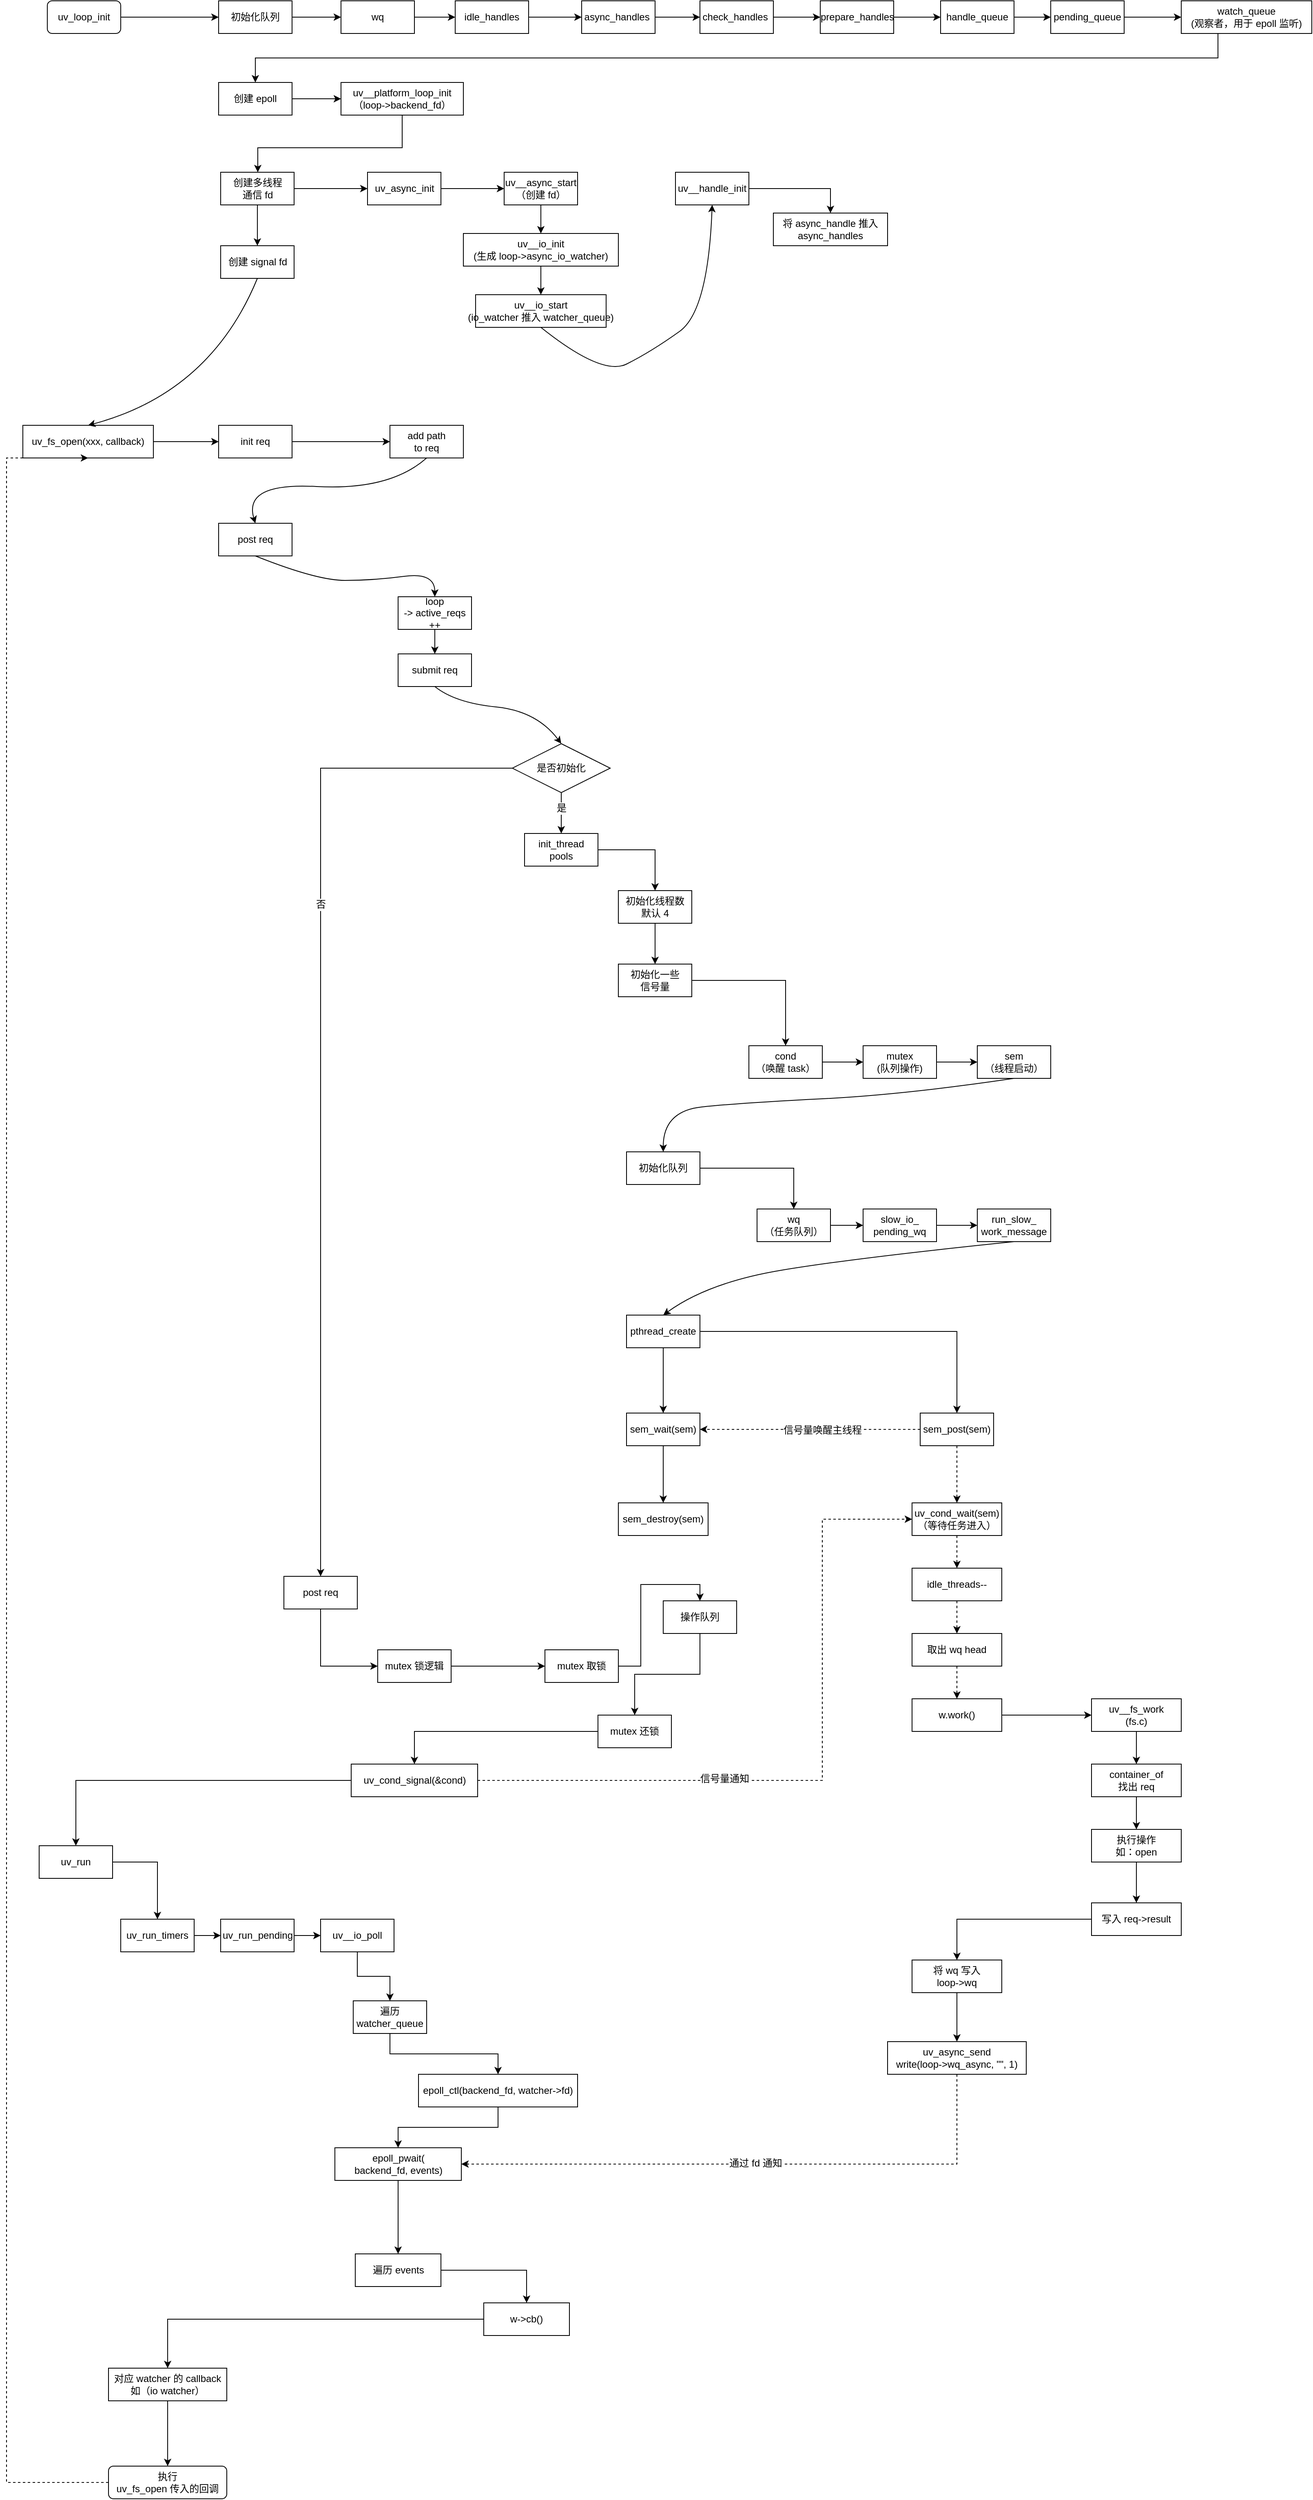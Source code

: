 <mxfile version="10.9.6" type="github"><diagram name="Page-1" id="74e2e168-ea6b-b213-b513-2b3c1d86103e"><mxGraphModel dx="1420" dy="1646" grid="1" gridSize="10" guides="1" tooltips="1" connect="1" arrows="1" fold="1" page="1" pageScale="1" pageWidth="1100" pageHeight="850" background="#ffffff" math="0" shadow="0"><root><mxCell id="0"/><mxCell id="1" parent="0"/><mxCell id="AcHbBhX_WUwqwx5VJuM_-42" style="edgeStyle=orthogonalEdgeStyle;rounded=0;orthogonalLoop=1;jettySize=auto;html=1;" edge="1" parent="1" source="AcHbBhX_WUwqwx5VJuM_-39" target="AcHbBhX_WUwqwx5VJuM_-41"><mxGeometry relative="1" as="geometry"/></mxCell><mxCell id="AcHbBhX_WUwqwx5VJuM_-39" value="uv_loop_init" style="rounded=1;whiteSpace=wrap;html=1;" vertex="1" parent="1"><mxGeometry x="150" y="-330" width="90" height="40" as="geometry"/></mxCell><mxCell id="AcHbBhX_WUwqwx5VJuM_-147" style="edgeStyle=orthogonalEdgeStyle;rounded=0;orthogonalLoop=1;jettySize=auto;html=1;" edge="1" parent="1" source="AcHbBhX_WUwqwx5VJuM_-41" target="AcHbBhX_WUwqwx5VJuM_-141"><mxGeometry relative="1" as="geometry"/></mxCell><mxCell id="AcHbBhX_WUwqwx5VJuM_-41" value="初始化队列" style="rounded=0;whiteSpace=wrap;html=1;" vertex="1" parent="1"><mxGeometry x="360" y="-330" width="90" height="40" as="geometry"/></mxCell><mxCell id="AcHbBhX_WUwqwx5VJuM_-179" style="edgeStyle=orthogonalEdgeStyle;rounded=0;orthogonalLoop=1;jettySize=auto;html=1;" edge="1" parent="1" source="AcHbBhX_WUwqwx5VJuM_-43" target="AcHbBhX_WUwqwx5VJuM_-178"><mxGeometry relative="1" as="geometry"/></mxCell><mxCell id="AcHbBhX_WUwqwx5VJuM_-43" value="创建 epoll" style="rounded=0;whiteSpace=wrap;html=1;" vertex="1" parent="1"><mxGeometry x="360" y="-230" width="90" height="40" as="geometry"/></mxCell><mxCell id="AcHbBhX_WUwqwx5VJuM_-49" style="edgeStyle=orthogonalEdgeStyle;rounded=0;orthogonalLoop=1;jettySize=auto;html=1;entryX=0;entryY=0.5;entryDx=0;entryDy=0;" edge="1" parent="1" source="AcHbBhX_WUwqwx5VJuM_-45" target="AcHbBhX_WUwqwx5VJuM_-48"><mxGeometry relative="1" as="geometry"/></mxCell><mxCell id="AcHbBhX_WUwqwx5VJuM_-45" value="uv_fs_open(xxx, callback)" style="rounded=0;whiteSpace=wrap;html=1;" vertex="1" parent="1"><mxGeometry x="120" y="190" width="160" height="40" as="geometry"/></mxCell><mxCell id="AcHbBhX_WUwqwx5VJuM_-51" style="edgeStyle=orthogonalEdgeStyle;rounded=0;orthogonalLoop=1;jettySize=auto;html=1;" edge="1" parent="1" source="AcHbBhX_WUwqwx5VJuM_-48" target="AcHbBhX_WUwqwx5VJuM_-50"><mxGeometry relative="1" as="geometry"/></mxCell><mxCell id="AcHbBhX_WUwqwx5VJuM_-48" value="init req" style="rounded=0;whiteSpace=wrap;html=1;" vertex="1" parent="1"><mxGeometry x="360" y="190" width="90" height="40" as="geometry"/></mxCell><mxCell id="AcHbBhX_WUwqwx5VJuM_-50" value="add path&lt;br&gt;to req" style="rounded=0;whiteSpace=wrap;html=1;" vertex="1" parent="1"><mxGeometry x="570" y="190" width="90" height="40" as="geometry"/></mxCell><mxCell id="AcHbBhX_WUwqwx5VJuM_-52" value="post req" style="rounded=0;whiteSpace=wrap;html=1;" vertex="1" parent="1"><mxGeometry x="360" y="310" width="90" height="40" as="geometry"/></mxCell><mxCell id="AcHbBhX_WUwqwx5VJuM_-54" value="" style="curved=1;endArrow=classic;html=1;exitX=0.5;exitY=1;exitDx=0;exitDy=0;entryX=0.5;entryY=0;entryDx=0;entryDy=0;" edge="1" parent="1" source="AcHbBhX_WUwqwx5VJuM_-50" target="AcHbBhX_WUwqwx5VJuM_-52"><mxGeometry width="50" height="50" relative="1" as="geometry"><mxPoint x="150" y="420" as="sourcePoint"/><mxPoint x="200" y="370" as="targetPoint"/><Array as="points"><mxPoint x="570" y="270"/><mxPoint x="390" y="260"/></Array></mxGeometry></mxCell><mxCell id="AcHbBhX_WUwqwx5VJuM_-59" style="edgeStyle=orthogonalEdgeStyle;rounded=0;orthogonalLoop=1;jettySize=auto;html=1;" edge="1" parent="1" source="AcHbBhX_WUwqwx5VJuM_-55" target="AcHbBhX_WUwqwx5VJuM_-58"><mxGeometry relative="1" as="geometry"/></mxCell><mxCell id="AcHbBhX_WUwqwx5VJuM_-55" value="loop&lt;br&gt;-&amp;gt; active_reqs ++" style="rounded=0;whiteSpace=wrap;html=1;" vertex="1" parent="1"><mxGeometry x="580" y="400" width="90" height="40" as="geometry"/></mxCell><mxCell id="AcHbBhX_WUwqwx5VJuM_-57" value="" style="curved=1;endArrow=classic;html=1;exitX=0.5;exitY=1;exitDx=0;exitDy=0;entryX=0.5;entryY=0;entryDx=0;entryDy=0;" edge="1" parent="1" source="AcHbBhX_WUwqwx5VJuM_-52" target="AcHbBhX_WUwqwx5VJuM_-55"><mxGeometry width="50" height="50" relative="1" as="geometry"><mxPoint x="550" y="410" as="sourcePoint"/><mxPoint x="600" y="360" as="targetPoint"/><Array as="points"><mxPoint x="480" y="380"/><mxPoint x="550" y="380"/><mxPoint x="625" y="370"/></Array></mxGeometry></mxCell><mxCell id="AcHbBhX_WUwqwx5VJuM_-58" value="submit req" style="rounded=0;whiteSpace=wrap;html=1;" vertex="1" parent="1"><mxGeometry x="580" y="470" width="90" height="40" as="geometry"/></mxCell><mxCell id="AcHbBhX_WUwqwx5VJuM_-61" value="" style="curved=1;endArrow=classic;html=1;exitX=0.5;exitY=1;exitDx=0;exitDy=0;entryX=0.5;entryY=0;entryDx=0;entryDy=0;" edge="1" parent="1" source="AcHbBhX_WUwqwx5VJuM_-58" target="AcHbBhX_WUwqwx5VJuM_-62"><mxGeometry width="50" height="50" relative="1" as="geometry"><mxPoint x="630" y="610" as="sourcePoint"/><mxPoint x="775" y="570" as="targetPoint"/><Array as="points"><mxPoint x="650" y="530"/><mxPoint x="750" y="540"/></Array></mxGeometry></mxCell><mxCell id="AcHbBhX_WUwqwx5VJuM_-64" style="edgeStyle=orthogonalEdgeStyle;rounded=0;orthogonalLoop=1;jettySize=auto;html=1;" edge="1" parent="1" source="AcHbBhX_WUwqwx5VJuM_-62" target="AcHbBhX_WUwqwx5VJuM_-63"><mxGeometry relative="1" as="geometry"/></mxCell><mxCell id="AcHbBhX_WUwqwx5VJuM_-99" value="是" style="text;html=1;resizable=0;points=[];align=center;verticalAlign=middle;labelBackgroundColor=#ffffff;" vertex="1" connectable="0" parent="AcHbBhX_WUwqwx5VJuM_-64"><mxGeometry x="-0.24" relative="1" as="geometry"><mxPoint as="offset"/></mxGeometry></mxCell><mxCell id="AcHbBhX_WUwqwx5VJuM_-101" style="edgeStyle=orthogonalEdgeStyle;rounded=0;orthogonalLoop=1;jettySize=auto;html=1;entryX=0.5;entryY=0;entryDx=0;entryDy=0;" edge="1" parent="1" source="AcHbBhX_WUwqwx5VJuM_-62" target="AcHbBhX_WUwqwx5VJuM_-100"><mxGeometry relative="1" as="geometry"/></mxCell><mxCell id="AcHbBhX_WUwqwx5VJuM_-103" value="否" style="text;html=1;resizable=0;points=[];align=center;verticalAlign=middle;labelBackgroundColor=#ffffff;" vertex="1" connectable="0" parent="AcHbBhX_WUwqwx5VJuM_-101"><mxGeometry x="-0.616" y="167" relative="1" as="geometry"><mxPoint x="-167" y="167" as="offset"/></mxGeometry></mxCell><mxCell id="AcHbBhX_WUwqwx5VJuM_-62" value="是否初始化" style="rhombus;whiteSpace=wrap;html=1;rounded=0;" vertex="1" parent="1"><mxGeometry x="720" y="580" width="120" height="60" as="geometry"/></mxCell><mxCell id="AcHbBhX_WUwqwx5VJuM_-66" style="edgeStyle=orthogonalEdgeStyle;rounded=0;orthogonalLoop=1;jettySize=auto;html=1;" edge="1" parent="1" source="AcHbBhX_WUwqwx5VJuM_-63" target="AcHbBhX_WUwqwx5VJuM_-65"><mxGeometry relative="1" as="geometry"/></mxCell><mxCell id="AcHbBhX_WUwqwx5VJuM_-63" value="init_thread pools" style="rounded=0;whiteSpace=wrap;html=1;" vertex="1" parent="1"><mxGeometry x="735" y="690" width="90" height="40" as="geometry"/></mxCell><mxCell id="AcHbBhX_WUwqwx5VJuM_-68" style="edgeStyle=orthogonalEdgeStyle;rounded=0;orthogonalLoop=1;jettySize=auto;html=1;" edge="1" parent="1" source="AcHbBhX_WUwqwx5VJuM_-65" target="AcHbBhX_WUwqwx5VJuM_-67"><mxGeometry relative="1" as="geometry"/></mxCell><mxCell id="AcHbBhX_WUwqwx5VJuM_-65" value="初始化线程数&lt;br&gt;默认 4" style="rounded=0;whiteSpace=wrap;html=1;" vertex="1" parent="1"><mxGeometry x="850" y="760" width="90" height="40" as="geometry"/></mxCell><mxCell id="AcHbBhX_WUwqwx5VJuM_-72" style="edgeStyle=orthogonalEdgeStyle;rounded=0;orthogonalLoop=1;jettySize=auto;html=1;entryX=0.5;entryY=0;entryDx=0;entryDy=0;" edge="1" parent="1" source="AcHbBhX_WUwqwx5VJuM_-67" target="AcHbBhX_WUwqwx5VJuM_-69"><mxGeometry relative="1" as="geometry"/></mxCell><mxCell id="AcHbBhX_WUwqwx5VJuM_-67" value="初始化一些&lt;br&gt;信号量" style="rounded=0;whiteSpace=wrap;html=1;" vertex="1" parent="1"><mxGeometry x="850" y="850" width="90" height="40" as="geometry"/></mxCell><mxCell id="AcHbBhX_WUwqwx5VJuM_-73" style="edgeStyle=orthogonalEdgeStyle;rounded=0;orthogonalLoop=1;jettySize=auto;html=1;" edge="1" parent="1" source="AcHbBhX_WUwqwx5VJuM_-69" target="AcHbBhX_WUwqwx5VJuM_-71"><mxGeometry relative="1" as="geometry"/></mxCell><mxCell id="AcHbBhX_WUwqwx5VJuM_-69" value="cond&lt;br&gt;（唤醒 task）" style="rounded=0;whiteSpace=wrap;html=1;" vertex="1" parent="1"><mxGeometry x="1010" y="950" width="90" height="40" as="geometry"/></mxCell><mxCell id="AcHbBhX_WUwqwx5VJuM_-75" style="edgeStyle=orthogonalEdgeStyle;rounded=0;orthogonalLoop=1;jettySize=auto;html=1;" edge="1" parent="1" source="AcHbBhX_WUwqwx5VJuM_-71" target="AcHbBhX_WUwqwx5VJuM_-74"><mxGeometry relative="1" as="geometry"/></mxCell><mxCell id="AcHbBhX_WUwqwx5VJuM_-71" value="mutex&lt;br&gt;(队列操作)" style="rounded=0;whiteSpace=wrap;html=1;" vertex="1" parent="1"><mxGeometry x="1150" y="950" width="90" height="40" as="geometry"/></mxCell><mxCell id="AcHbBhX_WUwqwx5VJuM_-74" value="sem&lt;br&gt;（线程启动）" style="rounded=0;whiteSpace=wrap;html=1;" vertex="1" parent="1"><mxGeometry x="1290" y="950" width="90" height="40" as="geometry"/></mxCell><mxCell id="AcHbBhX_WUwqwx5VJuM_-79" style="edgeStyle=orthogonalEdgeStyle;rounded=0;orthogonalLoop=1;jettySize=auto;html=1;" edge="1" parent="1" source="AcHbBhX_WUwqwx5VJuM_-76" target="AcHbBhX_WUwqwx5VJuM_-78"><mxGeometry relative="1" as="geometry"/></mxCell><mxCell id="AcHbBhX_WUwqwx5VJuM_-76" value="初始化队列" style="rounded=0;whiteSpace=wrap;html=1;" vertex="1" parent="1"><mxGeometry x="860" y="1080" width="90" height="40" as="geometry"/></mxCell><mxCell id="AcHbBhX_WUwqwx5VJuM_-77" value="" style="curved=1;endArrow=classic;html=1;exitX=0.5;exitY=1;exitDx=0;exitDy=0;entryX=0.5;entryY=0;entryDx=0;entryDy=0;" edge="1" parent="1" source="AcHbBhX_WUwqwx5VJuM_-74" target="AcHbBhX_WUwqwx5VJuM_-76"><mxGeometry width="50" height="50" relative="1" as="geometry"><mxPoint x="1180" y="1120" as="sourcePoint"/><mxPoint x="1230" y="1070" as="targetPoint"/><Array as="points"><mxPoint x="1200" y="1010"/><mxPoint x="1000" y="1020"/><mxPoint x="905" y="1030"/></Array></mxGeometry></mxCell><mxCell id="AcHbBhX_WUwqwx5VJuM_-81" style="edgeStyle=orthogonalEdgeStyle;rounded=0;orthogonalLoop=1;jettySize=auto;html=1;" edge="1" parent="1" source="AcHbBhX_WUwqwx5VJuM_-78" target="AcHbBhX_WUwqwx5VJuM_-80"><mxGeometry relative="1" as="geometry"/></mxCell><mxCell id="AcHbBhX_WUwqwx5VJuM_-78" value="wq&lt;br&gt;（任务队列）" style="rounded=0;whiteSpace=wrap;html=1;" vertex="1" parent="1"><mxGeometry x="1020" y="1150" width="90" height="40" as="geometry"/></mxCell><mxCell id="AcHbBhX_WUwqwx5VJuM_-83" style="edgeStyle=orthogonalEdgeStyle;rounded=0;orthogonalLoop=1;jettySize=auto;html=1;" edge="1" parent="1" source="AcHbBhX_WUwqwx5VJuM_-80" target="AcHbBhX_WUwqwx5VJuM_-82"><mxGeometry relative="1" as="geometry"/></mxCell><mxCell id="AcHbBhX_WUwqwx5VJuM_-80" value="slow_io_&lt;br&gt;pending_wq" style="rounded=0;whiteSpace=wrap;html=1;" vertex="1" parent="1"><mxGeometry x="1150" y="1150" width="90" height="40" as="geometry"/></mxCell><mxCell id="AcHbBhX_WUwqwx5VJuM_-82" value="run_slow_&lt;br&gt;work_message" style="rounded=0;whiteSpace=wrap;html=1;" vertex="1" parent="1"><mxGeometry x="1290" y="1150" width="90" height="40" as="geometry"/></mxCell><mxCell id="AcHbBhX_WUwqwx5VJuM_-87" style="edgeStyle=orthogonalEdgeStyle;rounded=0;orthogonalLoop=1;jettySize=auto;html=1;" edge="1" parent="1" source="AcHbBhX_WUwqwx5VJuM_-84" target="AcHbBhX_WUwqwx5VJuM_-86"><mxGeometry relative="1" as="geometry"/></mxCell><mxCell id="AcHbBhX_WUwqwx5VJuM_-89" style="edgeStyle=orthogonalEdgeStyle;rounded=0;orthogonalLoop=1;jettySize=auto;html=1;" edge="1" parent="1" source="AcHbBhX_WUwqwx5VJuM_-84" target="AcHbBhX_WUwqwx5VJuM_-88"><mxGeometry relative="1" as="geometry"/></mxCell><mxCell id="AcHbBhX_WUwqwx5VJuM_-84" value="pthread_create" style="rounded=0;whiteSpace=wrap;html=1;" vertex="1" parent="1"><mxGeometry x="860" y="1280" width="90" height="40" as="geometry"/></mxCell><mxCell id="AcHbBhX_WUwqwx5VJuM_-85" value="" style="curved=1;endArrow=classic;html=1;exitX=0.5;exitY=1;exitDx=0;exitDy=0;entryX=0.5;entryY=0;entryDx=0;entryDy=0;" edge="1" parent="1" source="AcHbBhX_WUwqwx5VJuM_-82" target="AcHbBhX_WUwqwx5VJuM_-84"><mxGeometry width="50" height="50" relative="1" as="geometry"><mxPoint x="1340" y="1330" as="sourcePoint"/><mxPoint x="1390" y="1280" as="targetPoint"/><Array as="points"><mxPoint x="1140" y="1210"/><mxPoint x="960" y="1240"/></Array></mxGeometry></mxCell><mxCell id="AcHbBhX_WUwqwx5VJuM_-97" style="edgeStyle=orthogonalEdgeStyle;rounded=0;orthogonalLoop=1;jettySize=auto;html=1;entryX=0.5;entryY=0;entryDx=0;entryDy=0;dashed=1;" edge="1" parent="1" source="AcHbBhX_WUwqwx5VJuM_-86" target="AcHbBhX_WUwqwx5VJuM_-96"><mxGeometry relative="1" as="geometry"/></mxCell><mxCell id="AcHbBhX_WUwqwx5VJuM_-86" value="sem_post(sem)" style="rounded=0;whiteSpace=wrap;html=1;" vertex="1" parent="1"><mxGeometry x="1220" y="1400" width="90" height="40" as="geometry"/></mxCell><mxCell id="AcHbBhX_WUwqwx5VJuM_-92" style="edgeStyle=orthogonalEdgeStyle;rounded=0;orthogonalLoop=1;jettySize=auto;html=1;" edge="1" parent="1" source="AcHbBhX_WUwqwx5VJuM_-88" target="AcHbBhX_WUwqwx5VJuM_-90"><mxGeometry relative="1" as="geometry"/></mxCell><mxCell id="AcHbBhX_WUwqwx5VJuM_-88" value="sem_wait(sem)" style="rounded=0;whiteSpace=wrap;html=1;" vertex="1" parent="1"><mxGeometry x="860" y="1400" width="90" height="40" as="geometry"/></mxCell><mxCell id="AcHbBhX_WUwqwx5VJuM_-90" value="sem_destroy(sem)" style="rounded=0;whiteSpace=wrap;html=1;" vertex="1" parent="1"><mxGeometry x="850" y="1510" width="110" height="40" as="geometry"/></mxCell><mxCell id="AcHbBhX_WUwqwx5VJuM_-93" value="" style="endArrow=classic;html=1;exitX=0;exitY=0.5;exitDx=0;exitDy=0;entryX=1;entryY=0.5;entryDx=0;entryDy=0;dashed=1;" edge="1" parent="1" source="AcHbBhX_WUwqwx5VJuM_-86" target="AcHbBhX_WUwqwx5VJuM_-88"><mxGeometry width="50" height="50" relative="1" as="geometry"><mxPoint x="1170" y="1500" as="sourcePoint"/><mxPoint x="1220" y="1450" as="targetPoint"/></mxGeometry></mxCell><mxCell id="AcHbBhX_WUwqwx5VJuM_-95" value="信号量唤醒主线程" style="text;html=1;resizable=0;points=[];align=center;verticalAlign=middle;labelBackgroundColor=#ffffff;" vertex="1" connectable="0" parent="AcHbBhX_WUwqwx5VJuM_-93"><mxGeometry x="-0.111" y="1" relative="1" as="geometry"><mxPoint as="offset"/></mxGeometry></mxCell><mxCell id="AcHbBhX_WUwqwx5VJuM_-121" style="edgeStyle=orthogonalEdgeStyle;rounded=0;orthogonalLoop=1;jettySize=auto;html=1;entryX=0.5;entryY=0;entryDx=0;entryDy=0;dashed=1;" edge="1" parent="1" source="AcHbBhX_WUwqwx5VJuM_-96" target="AcHbBhX_WUwqwx5VJuM_-120"><mxGeometry relative="1" as="geometry"/></mxCell><mxCell id="AcHbBhX_WUwqwx5VJuM_-96" value="uv_cond_wait(sem)&lt;br&gt;（等待任务进入）" style="rounded=0;whiteSpace=wrap;html=1;" vertex="1" parent="1"><mxGeometry x="1210" y="1510" width="110" height="40" as="geometry"/></mxCell><mxCell id="AcHbBhX_WUwqwx5VJuM_-113" style="edgeStyle=orthogonalEdgeStyle;rounded=0;orthogonalLoop=1;jettySize=auto;html=1;entryX=0;entryY=0.5;entryDx=0;entryDy=0;" edge="1" parent="1" source="AcHbBhX_WUwqwx5VJuM_-100" target="AcHbBhX_WUwqwx5VJuM_-112"><mxGeometry relative="1" as="geometry"><Array as="points"><mxPoint x="485" y="1710"/></Array></mxGeometry></mxCell><mxCell id="AcHbBhX_WUwqwx5VJuM_-100" value="post req" style="rounded=0;whiteSpace=wrap;html=1;" vertex="1" parent="1"><mxGeometry x="440" y="1600" width="90" height="40" as="geometry"/></mxCell><mxCell id="AcHbBhX_WUwqwx5VJuM_-107" style="edgeStyle=orthogonalEdgeStyle;rounded=0;orthogonalLoop=1;jettySize=auto;html=1;entryX=0.5;entryY=0;entryDx=0;entryDy=0;" edge="1" parent="1" source="AcHbBhX_WUwqwx5VJuM_-104" target="AcHbBhX_WUwqwx5VJuM_-106"><mxGeometry relative="1" as="geometry"/></mxCell><mxCell id="AcHbBhX_WUwqwx5VJuM_-104" value="mutex 取锁" style="rounded=0;whiteSpace=wrap;html=1;" vertex="1" parent="1"><mxGeometry x="760" y="1690" width="90" height="40" as="geometry"/></mxCell><mxCell id="AcHbBhX_WUwqwx5VJuM_-109" style="edgeStyle=orthogonalEdgeStyle;rounded=0;orthogonalLoop=1;jettySize=auto;html=1;" edge="1" parent="1" source="AcHbBhX_WUwqwx5VJuM_-106" target="AcHbBhX_WUwqwx5VJuM_-108"><mxGeometry relative="1" as="geometry"/></mxCell><mxCell id="AcHbBhX_WUwqwx5VJuM_-106" value="操作队列" style="rounded=0;whiteSpace=wrap;html=1;" vertex="1" parent="1"><mxGeometry x="905" y="1630" width="90" height="40" as="geometry"/></mxCell><mxCell id="AcHbBhX_WUwqwx5VJuM_-117" style="edgeStyle=orthogonalEdgeStyle;rounded=0;orthogonalLoop=1;jettySize=auto;html=1;" edge="1" parent="1" source="AcHbBhX_WUwqwx5VJuM_-108" target="AcHbBhX_WUwqwx5VJuM_-115"><mxGeometry relative="1" as="geometry"/></mxCell><mxCell id="AcHbBhX_WUwqwx5VJuM_-108" value="mutex 还锁" style="rounded=0;whiteSpace=wrap;html=1;" vertex="1" parent="1"><mxGeometry x="825" y="1770" width="90" height="40" as="geometry"/></mxCell><mxCell id="AcHbBhX_WUwqwx5VJuM_-114" style="edgeStyle=orthogonalEdgeStyle;rounded=0;orthogonalLoop=1;jettySize=auto;html=1;" edge="1" parent="1" source="AcHbBhX_WUwqwx5VJuM_-112" target="AcHbBhX_WUwqwx5VJuM_-104"><mxGeometry relative="1" as="geometry"/></mxCell><mxCell id="AcHbBhX_WUwqwx5VJuM_-112" value="mutex 锁逻辑" style="rounded=0;whiteSpace=wrap;html=1;" vertex="1" parent="1"><mxGeometry x="555" y="1690" width="90" height="40" as="geometry"/></mxCell><mxCell id="AcHbBhX_WUwqwx5VJuM_-118" style="edgeStyle=orthogonalEdgeStyle;rounded=0;orthogonalLoop=1;jettySize=auto;html=1;entryX=0;entryY=0.5;entryDx=0;entryDy=0;dashed=1;" edge="1" parent="1" source="AcHbBhX_WUwqwx5VJuM_-115" target="AcHbBhX_WUwqwx5VJuM_-96"><mxGeometry relative="1" as="geometry"><Array as="points"><mxPoint x="1100" y="1850"/><mxPoint x="1100" y="1530"/></Array></mxGeometry></mxCell><mxCell id="AcHbBhX_WUwqwx5VJuM_-119" value="信号量通知" style="text;html=1;resizable=0;points=[];align=center;verticalAlign=middle;labelBackgroundColor=#ffffff;" vertex="1" connectable="0" parent="AcHbBhX_WUwqwx5VJuM_-118"><mxGeometry x="-0.293" y="2" relative="1" as="geometry"><mxPoint x="1" as="offset"/></mxGeometry></mxCell><mxCell id="AcHbBhX_WUwqwx5VJuM_-194" style="edgeStyle=orthogonalEdgeStyle;rounded=0;orthogonalLoop=1;jettySize=auto;html=1;" edge="1" parent="1" source="AcHbBhX_WUwqwx5VJuM_-115" target="AcHbBhX_WUwqwx5VJuM_-193"><mxGeometry relative="1" as="geometry"/></mxCell><mxCell id="AcHbBhX_WUwqwx5VJuM_-115" value="uv_cond_signal(&amp;amp;cond)" style="rounded=0;whiteSpace=wrap;html=1;" vertex="1" parent="1"><mxGeometry x="522.5" y="1830" width="155" height="40" as="geometry"/></mxCell><mxCell id="AcHbBhX_WUwqwx5VJuM_-123" style="edgeStyle=orthogonalEdgeStyle;rounded=0;orthogonalLoop=1;jettySize=auto;html=1;dashed=1;" edge="1" parent="1" source="AcHbBhX_WUwqwx5VJuM_-120" target="AcHbBhX_WUwqwx5VJuM_-122"><mxGeometry relative="1" as="geometry"/></mxCell><mxCell id="AcHbBhX_WUwqwx5VJuM_-120" value="idle_threads--" style="rounded=0;whiteSpace=wrap;html=1;" vertex="1" parent="1"><mxGeometry x="1210" y="1590" width="110" height="40" as="geometry"/></mxCell><mxCell id="AcHbBhX_WUwqwx5VJuM_-125" style="edgeStyle=orthogonalEdgeStyle;rounded=0;orthogonalLoop=1;jettySize=auto;html=1;dashed=1;" edge="1" parent="1" source="AcHbBhX_WUwqwx5VJuM_-122" target="AcHbBhX_WUwqwx5VJuM_-124"><mxGeometry relative="1" as="geometry"/></mxCell><mxCell id="AcHbBhX_WUwqwx5VJuM_-122" value="取出 wq head" style="rounded=0;whiteSpace=wrap;html=1;" vertex="1" parent="1"><mxGeometry x="1210" y="1670" width="110" height="40" as="geometry"/></mxCell><mxCell id="AcHbBhX_WUwqwx5VJuM_-129" style="edgeStyle=orthogonalEdgeStyle;rounded=0;orthogonalLoop=1;jettySize=auto;html=1;" edge="1" parent="1" source="AcHbBhX_WUwqwx5VJuM_-124" target="AcHbBhX_WUwqwx5VJuM_-128"><mxGeometry relative="1" as="geometry"/></mxCell><mxCell id="AcHbBhX_WUwqwx5VJuM_-124" value="w.work()" style="rounded=0;whiteSpace=wrap;html=1;" vertex="1" parent="1"><mxGeometry x="1210" y="1750" width="110" height="40" as="geometry"/></mxCell><mxCell id="AcHbBhX_WUwqwx5VJuM_-131" style="edgeStyle=orthogonalEdgeStyle;rounded=0;orthogonalLoop=1;jettySize=auto;html=1;" edge="1" parent="1" source="AcHbBhX_WUwqwx5VJuM_-128" target="AcHbBhX_WUwqwx5VJuM_-130"><mxGeometry relative="1" as="geometry"/></mxCell><mxCell id="AcHbBhX_WUwqwx5VJuM_-128" value="uv__fs_work&lt;br&gt;(fs.c)" style="rounded=0;whiteSpace=wrap;html=1;" vertex="1" parent="1"><mxGeometry x="1430" y="1750" width="110" height="40" as="geometry"/></mxCell><mxCell id="AcHbBhX_WUwqwx5VJuM_-133" style="edgeStyle=orthogonalEdgeStyle;rounded=0;orthogonalLoop=1;jettySize=auto;html=1;entryX=0.5;entryY=0;entryDx=0;entryDy=0;" edge="1" parent="1" source="AcHbBhX_WUwqwx5VJuM_-130" target="AcHbBhX_WUwqwx5VJuM_-132"><mxGeometry relative="1" as="geometry"/></mxCell><mxCell id="AcHbBhX_WUwqwx5VJuM_-130" value="container_of&lt;br&gt;找出 req" style="rounded=0;whiteSpace=wrap;html=1;" vertex="1" parent="1"><mxGeometry x="1430" y="1830" width="110" height="40" as="geometry"/></mxCell><mxCell id="AcHbBhX_WUwqwx5VJuM_-135" style="edgeStyle=orthogonalEdgeStyle;rounded=0;orthogonalLoop=1;jettySize=auto;html=1;" edge="1" parent="1" source="AcHbBhX_WUwqwx5VJuM_-132" target="AcHbBhX_WUwqwx5VJuM_-134"><mxGeometry relative="1" as="geometry"/></mxCell><mxCell id="AcHbBhX_WUwqwx5VJuM_-132" value="执行操作&lt;br&gt;如：open" style="rounded=0;whiteSpace=wrap;html=1;" vertex="1" parent="1"><mxGeometry x="1430" y="1910" width="110" height="40" as="geometry"/></mxCell><mxCell id="AcHbBhX_WUwqwx5VJuM_-137" style="edgeStyle=orthogonalEdgeStyle;rounded=0;orthogonalLoop=1;jettySize=auto;html=1;" edge="1" parent="1" source="AcHbBhX_WUwqwx5VJuM_-134" target="AcHbBhX_WUwqwx5VJuM_-136"><mxGeometry relative="1" as="geometry"/></mxCell><mxCell id="AcHbBhX_WUwqwx5VJuM_-134" value="写入 req-&amp;gt;result" style="rounded=0;whiteSpace=wrap;html=1;" vertex="1" parent="1"><mxGeometry x="1430" y="2000" width="110" height="40" as="geometry"/></mxCell><mxCell id="AcHbBhX_WUwqwx5VJuM_-139" style="edgeStyle=orthogonalEdgeStyle;rounded=0;orthogonalLoop=1;jettySize=auto;html=1;" edge="1" parent="1" source="AcHbBhX_WUwqwx5VJuM_-136" target="AcHbBhX_WUwqwx5VJuM_-138"><mxGeometry relative="1" as="geometry"/></mxCell><mxCell id="AcHbBhX_WUwqwx5VJuM_-136" value="将 wq 写入&lt;br&gt;loop-&amp;gt;wq" style="rounded=0;whiteSpace=wrap;html=1;" vertex="1" parent="1"><mxGeometry x="1210" y="2070" width="110" height="40" as="geometry"/></mxCell><mxCell id="AcHbBhX_WUwqwx5VJuM_-237" style="edgeStyle=orthogonalEdgeStyle;rounded=0;orthogonalLoop=1;jettySize=auto;html=1;entryX=1;entryY=0.5;entryDx=0;entryDy=0;dashed=1;" edge="1" parent="1" source="AcHbBhX_WUwqwx5VJuM_-138" target="AcHbBhX_WUwqwx5VJuM_-225"><mxGeometry relative="1" as="geometry"><Array as="points"><mxPoint x="1265" y="2320"/></Array></mxGeometry></mxCell><mxCell id="AcHbBhX_WUwqwx5VJuM_-238" value="通过 fd 通知" style="text;html=1;resizable=0;points=[];align=center;verticalAlign=middle;labelBackgroundColor=#ffffff;" vertex="1" connectable="0" parent="AcHbBhX_WUwqwx5VJuM_-237"><mxGeometry x="-0.004" y="-1" relative="1" as="geometry"><mxPoint as="offset"/></mxGeometry></mxCell><mxCell id="AcHbBhX_WUwqwx5VJuM_-138" value="uv_async_send&lt;br&gt;write(loop-&amp;gt;wq_async, &quot;&quot;, 1)" style="rounded=0;whiteSpace=wrap;html=1;" vertex="1" parent="1"><mxGeometry x="1180" y="2170" width="170" height="40" as="geometry"/></mxCell><mxCell id="AcHbBhX_WUwqwx5VJuM_-148" style="edgeStyle=orthogonalEdgeStyle;rounded=0;orthogonalLoop=1;jettySize=auto;html=1;" edge="1" parent="1" source="AcHbBhX_WUwqwx5VJuM_-141" target="AcHbBhX_WUwqwx5VJuM_-142"><mxGeometry relative="1" as="geometry"/></mxCell><mxCell id="AcHbBhX_WUwqwx5VJuM_-141" value="wq" style="rounded=0;whiteSpace=wrap;html=1;" vertex="1" parent="1"><mxGeometry x="510" y="-330" width="90" height="40" as="geometry"/></mxCell><mxCell id="AcHbBhX_WUwqwx5VJuM_-149" style="edgeStyle=orthogonalEdgeStyle;rounded=0;orthogonalLoop=1;jettySize=auto;html=1;" edge="1" parent="1" source="AcHbBhX_WUwqwx5VJuM_-142" target="AcHbBhX_WUwqwx5VJuM_-143"><mxGeometry relative="1" as="geometry"/></mxCell><mxCell id="AcHbBhX_WUwqwx5VJuM_-142" value="idle_handles" style="rounded=0;whiteSpace=wrap;html=1;" vertex="1" parent="1"><mxGeometry x="650" y="-330" width="90" height="40" as="geometry"/></mxCell><mxCell id="AcHbBhX_WUwqwx5VJuM_-150" style="edgeStyle=orthogonalEdgeStyle;rounded=0;orthogonalLoop=1;jettySize=auto;html=1;" edge="1" parent="1" source="AcHbBhX_WUwqwx5VJuM_-143" target="AcHbBhX_WUwqwx5VJuM_-144"><mxGeometry relative="1" as="geometry"/></mxCell><mxCell id="AcHbBhX_WUwqwx5VJuM_-143" value="async_handles&amp;nbsp;" style="rounded=0;whiteSpace=wrap;html=1;" vertex="1" parent="1"><mxGeometry x="805" y="-330" width="90" height="40" as="geometry"/></mxCell><mxCell id="AcHbBhX_WUwqwx5VJuM_-151" style="edgeStyle=orthogonalEdgeStyle;rounded=0;orthogonalLoop=1;jettySize=auto;html=1;" edge="1" parent="1" source="AcHbBhX_WUwqwx5VJuM_-144" target="AcHbBhX_WUwqwx5VJuM_-145"><mxGeometry relative="1" as="geometry"/></mxCell><mxCell id="AcHbBhX_WUwqwx5VJuM_-144" value="check_handles&amp;nbsp;" style="rounded=0;whiteSpace=wrap;html=1;" vertex="1" parent="1"><mxGeometry x="950" y="-330" width="90" height="40" as="geometry"/></mxCell><mxCell id="AcHbBhX_WUwqwx5VJuM_-152" style="edgeStyle=orthogonalEdgeStyle;rounded=0;orthogonalLoop=1;jettySize=auto;html=1;" edge="1" parent="1" source="AcHbBhX_WUwqwx5VJuM_-145" target="AcHbBhX_WUwqwx5VJuM_-146"><mxGeometry relative="1" as="geometry"/></mxCell><mxCell id="AcHbBhX_WUwqwx5VJuM_-145" value="prepare_handles" style="rounded=0;whiteSpace=wrap;html=1;" vertex="1" parent="1"><mxGeometry x="1097.5" y="-330" width="90" height="40" as="geometry"/></mxCell><mxCell id="AcHbBhX_WUwqwx5VJuM_-154" style="edgeStyle=orthogonalEdgeStyle;rounded=0;orthogonalLoop=1;jettySize=auto;html=1;" edge="1" parent="1" source="AcHbBhX_WUwqwx5VJuM_-146" target="AcHbBhX_WUwqwx5VJuM_-153"><mxGeometry relative="1" as="geometry"/></mxCell><mxCell id="AcHbBhX_WUwqwx5VJuM_-146" value="handle_queue" style="rounded=0;whiteSpace=wrap;html=1;" vertex="1" parent="1"><mxGeometry x="1245" y="-330" width="90" height="40" as="geometry"/></mxCell><mxCell id="AcHbBhX_WUwqwx5VJuM_-156" style="edgeStyle=orthogonalEdgeStyle;rounded=0;orthogonalLoop=1;jettySize=auto;html=1;" edge="1" parent="1" source="AcHbBhX_WUwqwx5VJuM_-153" target="AcHbBhX_WUwqwx5VJuM_-155"><mxGeometry relative="1" as="geometry"/></mxCell><mxCell id="AcHbBhX_WUwqwx5VJuM_-153" value="pending_queue" style="rounded=0;whiteSpace=wrap;html=1;" vertex="1" parent="1"><mxGeometry x="1380" y="-330" width="90" height="40" as="geometry"/></mxCell><mxCell id="AcHbBhX_WUwqwx5VJuM_-158" style="edgeStyle=orthogonalEdgeStyle;rounded=0;orthogonalLoop=1;jettySize=auto;html=1;entryX=0.5;entryY=0;entryDx=0;entryDy=0;" edge="1" parent="1" source="AcHbBhX_WUwqwx5VJuM_-155" target="AcHbBhX_WUwqwx5VJuM_-43"><mxGeometry relative="1" as="geometry"><mxPoint x="405" y="-240" as="targetPoint"/><Array as="points"><mxPoint x="1585" y="-260"/><mxPoint x="405" y="-260"/></Array></mxGeometry></mxCell><mxCell id="AcHbBhX_WUwqwx5VJuM_-155" value="watch_queue&lt;br&gt;(观察者，用于 epoll 监听)" style="rounded=0;whiteSpace=wrap;html=1;" vertex="1" parent="1"><mxGeometry x="1540" y="-330" width="160" height="40" as="geometry"/></mxCell><mxCell id="AcHbBhX_WUwqwx5VJuM_-169" style="edgeStyle=orthogonalEdgeStyle;rounded=0;orthogonalLoop=1;jettySize=auto;html=1;" edge="1" parent="1" source="AcHbBhX_WUwqwx5VJuM_-170" target="AcHbBhX_WUwqwx5VJuM_-176"><mxGeometry relative="1" as="geometry"/></mxCell><mxCell id="AcHbBhX_WUwqwx5VJuM_-183" style="edgeStyle=orthogonalEdgeStyle;rounded=0;orthogonalLoop=1;jettySize=auto;html=1;" edge="1" parent="1" source="AcHbBhX_WUwqwx5VJuM_-170" target="AcHbBhX_WUwqwx5VJuM_-182"><mxGeometry relative="1" as="geometry"/></mxCell><mxCell id="AcHbBhX_WUwqwx5VJuM_-170" value="创建多线程&lt;br&gt;通信 fd" style="rounded=0;whiteSpace=wrap;html=1;" vertex="1" parent="1"><mxGeometry x="362.5" y="-120" width="90" height="40" as="geometry"/></mxCell><mxCell id="AcHbBhX_WUwqwx5VJuM_-175" style="edgeStyle=orthogonalEdgeStyle;rounded=0;orthogonalLoop=1;jettySize=auto;html=1;entryX=0;entryY=0.5;entryDx=0;entryDy=0;" edge="1" parent="1" source="AcHbBhX_WUwqwx5VJuM_-176" target="AcHbBhX_WUwqwx5VJuM_-202"><mxGeometry relative="1" as="geometry"><mxPoint x="687.5" y="-100" as="targetPoint"/></mxGeometry></mxCell><mxCell id="AcHbBhX_WUwqwx5VJuM_-176" value="uv_async_init" style="rounded=0;whiteSpace=wrap;html=1;" vertex="1" parent="1"><mxGeometry x="542.5" y="-120" width="90" height="40" as="geometry"/></mxCell><mxCell id="AcHbBhX_WUwqwx5VJuM_-181" style="edgeStyle=orthogonalEdgeStyle;rounded=0;orthogonalLoop=1;jettySize=auto;html=1;" edge="1" parent="1" source="AcHbBhX_WUwqwx5VJuM_-178" target="AcHbBhX_WUwqwx5VJuM_-170"><mxGeometry relative="1" as="geometry"><Array as="points"><mxPoint x="585" y="-150"/><mxPoint x="408" y="-150"/></Array></mxGeometry></mxCell><mxCell id="AcHbBhX_WUwqwx5VJuM_-178" value="uv__platform_loop_init&lt;br&gt;（loop-&amp;gt;backend_fd）" style="rounded=0;whiteSpace=wrap;html=1;" vertex="1" parent="1"><mxGeometry x="510" y="-230" width="150" height="40" as="geometry"/></mxCell><mxCell id="AcHbBhX_WUwqwx5VJuM_-182" value="创建 signal fd" style="rounded=0;whiteSpace=wrap;html=1;" vertex="1" parent="1"><mxGeometry x="362.5" y="-30" width="90" height="40" as="geometry"/></mxCell><mxCell id="AcHbBhX_WUwqwx5VJuM_-187" value="" style="curved=1;endArrow=classic;html=1;exitX=0.5;exitY=1;exitDx=0;exitDy=0;entryX=0.5;entryY=0;entryDx=0;entryDy=0;" edge="1" parent="1" source="AcHbBhX_WUwqwx5VJuM_-182" target="AcHbBhX_WUwqwx5VJuM_-45"><mxGeometry width="50" height="50" relative="1" as="geometry"><mxPoint x="450" y="130" as="sourcePoint"/><mxPoint x="500" y="80" as="targetPoint"/><Array as="points"><mxPoint x="350" y="150"/></Array></mxGeometry></mxCell><mxCell id="AcHbBhX_WUwqwx5VJuM_-196" style="edgeStyle=orthogonalEdgeStyle;rounded=0;orthogonalLoop=1;jettySize=auto;html=1;" edge="1" parent="1" source="AcHbBhX_WUwqwx5VJuM_-193" target="AcHbBhX_WUwqwx5VJuM_-195"><mxGeometry relative="1" as="geometry"/></mxCell><mxCell id="AcHbBhX_WUwqwx5VJuM_-193" value="uv_run" style="rounded=0;whiteSpace=wrap;html=1;" vertex="1" parent="1"><mxGeometry x="140" y="1930" width="90" height="40" as="geometry"/></mxCell><mxCell id="AcHbBhX_WUwqwx5VJuM_-198" style="edgeStyle=orthogonalEdgeStyle;rounded=0;orthogonalLoop=1;jettySize=auto;html=1;" edge="1" parent="1" source="AcHbBhX_WUwqwx5VJuM_-195" target="AcHbBhX_WUwqwx5VJuM_-197"><mxGeometry relative="1" as="geometry"/></mxCell><mxCell id="AcHbBhX_WUwqwx5VJuM_-195" value="uv_run_timers" style="rounded=0;whiteSpace=wrap;html=1;" vertex="1" parent="1"><mxGeometry x="240" y="2020" width="90" height="40" as="geometry"/></mxCell><mxCell id="AcHbBhX_WUwqwx5VJuM_-200" style="edgeStyle=orthogonalEdgeStyle;rounded=0;orthogonalLoop=1;jettySize=auto;html=1;" edge="1" parent="1" source="AcHbBhX_WUwqwx5VJuM_-197" target="AcHbBhX_WUwqwx5VJuM_-199"><mxGeometry relative="1" as="geometry"/></mxCell><mxCell id="AcHbBhX_WUwqwx5VJuM_-197" value="uv_run_pending" style="rounded=0;whiteSpace=wrap;html=1;" vertex="1" parent="1"><mxGeometry x="362.5" y="2020" width="90" height="40" as="geometry"/></mxCell><mxCell id="AcHbBhX_WUwqwx5VJuM_-221" style="edgeStyle=orthogonalEdgeStyle;rounded=0;orthogonalLoop=1;jettySize=auto;html=1;" edge="1" parent="1" source="AcHbBhX_WUwqwx5VJuM_-199" target="AcHbBhX_WUwqwx5VJuM_-220"><mxGeometry relative="1" as="geometry"/></mxCell><mxCell id="AcHbBhX_WUwqwx5VJuM_-199" value="uv__io_poll" style="rounded=0;whiteSpace=wrap;html=1;" vertex="1" parent="1"><mxGeometry x="485" y="2020" width="90" height="40" as="geometry"/></mxCell><mxCell id="AcHbBhX_WUwqwx5VJuM_-208" style="edgeStyle=orthogonalEdgeStyle;rounded=0;orthogonalLoop=1;jettySize=auto;html=1;" edge="1" parent="1" source="AcHbBhX_WUwqwx5VJuM_-202" target="AcHbBhX_WUwqwx5VJuM_-210"><mxGeometry relative="1" as="geometry"><mxPoint x="755" y="-60" as="targetPoint"/></mxGeometry></mxCell><mxCell id="AcHbBhX_WUwqwx5VJuM_-202" value="&lt;span style=&quot;text-align: left&quot;&gt;&lt;span style=&quot;white-space: nowrap&quot;&gt;uv__async_start&lt;br&gt;（创建 fd）&lt;br&gt;&lt;/span&gt;&lt;/span&gt;" style="rounded=0;whiteSpace=wrap;html=1;" vertex="1" parent="1"><mxGeometry x="710" y="-120" width="90" height="40" as="geometry"/></mxCell><mxCell id="AcHbBhX_WUwqwx5VJuM_-217" style="edgeStyle=orthogonalEdgeStyle;rounded=0;orthogonalLoop=1;jettySize=auto;html=1;" edge="1" parent="1" source="AcHbBhX_WUwqwx5VJuM_-210" target="AcHbBhX_WUwqwx5VJuM_-216"><mxGeometry relative="1" as="geometry"/></mxCell><mxCell id="AcHbBhX_WUwqwx5VJuM_-210" value="&lt;span style=&quot;text-align: left&quot;&gt;&lt;span style=&quot;white-space: nowrap&quot;&gt;uv__io_init&lt;/span&gt;&lt;br&gt;&lt;span style=&quot;white-space: nowrap&quot;&gt;(生成 loop-&amp;gt;async_io_watcher&lt;/span&gt;&lt;span style=&quot;white-space: nowrap&quot;&gt;)&lt;/span&gt;&lt;br&gt;&lt;/span&gt;" style="rounded=0;whiteSpace=wrap;html=1;" vertex="1" parent="1"><mxGeometry x="660" y="-45" width="190" height="40" as="geometry"/></mxCell><mxCell id="AcHbBhX_WUwqwx5VJuM_-211" style="edgeStyle=orthogonalEdgeStyle;rounded=0;orthogonalLoop=1;jettySize=auto;html=1;" edge="1" parent="1" source="AcHbBhX_WUwqwx5VJuM_-212" target="AcHbBhX_WUwqwx5VJuM_-214"><mxGeometry relative="1" as="geometry"/></mxCell><mxCell id="AcHbBhX_WUwqwx5VJuM_-212" value="uv__handle_init" style="rounded=0;whiteSpace=wrap;html=1;" vertex="1" parent="1"><mxGeometry x="920" y="-120" width="90" height="40" as="geometry"/></mxCell><mxCell id="AcHbBhX_WUwqwx5VJuM_-214" value="将 async_handle 推入&lt;br&gt;async_handles" style="rounded=0;whiteSpace=wrap;html=1;" vertex="1" parent="1"><mxGeometry x="1040" y="-70" width="140" height="40" as="geometry"/></mxCell><mxCell id="AcHbBhX_WUwqwx5VJuM_-216" value="&lt;span style=&quot;text-align: left&quot;&gt;&lt;span style=&quot;white-space: nowrap&quot;&gt;uv__io_start&lt;/span&gt;&lt;br&gt;&lt;span style=&quot;white-space: nowrap&quot;&gt;(io_watcher 推入 watcher_queue&lt;/span&gt;&lt;span style=&quot;white-space: nowrap&quot;&gt;)&lt;/span&gt;&lt;br&gt;&lt;/span&gt;" style="rounded=0;whiteSpace=wrap;html=1;" vertex="1" parent="1"><mxGeometry x="675" y="30" width="160" height="40" as="geometry"/></mxCell><mxCell id="AcHbBhX_WUwqwx5VJuM_-219" value="" style="curved=1;endArrow=classic;html=1;exitX=0.5;exitY=1;exitDx=0;exitDy=0;entryX=0.5;entryY=1;entryDx=0;entryDy=0;" edge="1" parent="1" source="AcHbBhX_WUwqwx5VJuM_-216" target="AcHbBhX_WUwqwx5VJuM_-212"><mxGeometry width="50" height="50" relative="1" as="geometry"><mxPoint x="780" y="130" as="sourcePoint"/><mxPoint x="830" y="80" as="targetPoint"/><Array as="points"><mxPoint x="830" y="130"/><mxPoint x="890" y="100"/><mxPoint x="960" y="50"/></Array></mxGeometry></mxCell><mxCell id="AcHbBhX_WUwqwx5VJuM_-224" style="edgeStyle=orthogonalEdgeStyle;rounded=0;orthogonalLoop=1;jettySize=auto;html=1;" edge="1" parent="1" source="AcHbBhX_WUwqwx5VJuM_-220" target="AcHbBhX_WUwqwx5VJuM_-223"><mxGeometry relative="1" as="geometry"/></mxCell><mxCell id="AcHbBhX_WUwqwx5VJuM_-220" value="遍历 watcher_queue" style="rounded=0;whiteSpace=wrap;html=1;" vertex="1" parent="1"><mxGeometry x="525" y="2120" width="90" height="40" as="geometry"/></mxCell><mxCell id="AcHbBhX_WUwqwx5VJuM_-226" style="edgeStyle=orthogonalEdgeStyle;rounded=0;orthogonalLoop=1;jettySize=auto;html=1;" edge="1" parent="1" source="AcHbBhX_WUwqwx5VJuM_-223" target="AcHbBhX_WUwqwx5VJuM_-225"><mxGeometry relative="1" as="geometry"/></mxCell><mxCell id="AcHbBhX_WUwqwx5VJuM_-223" value="&lt;span style=&quot;text-align: left ; white-space: nowrap&quot;&gt;epoll_ctl(backend_fd, watcher-&amp;gt;fd)&lt;br&gt;&lt;/span&gt;" style="rounded=0;whiteSpace=wrap;html=1;" vertex="1" parent="1"><mxGeometry x="605" y="2210" width="195" height="40" as="geometry"/></mxCell><mxCell id="AcHbBhX_WUwqwx5VJuM_-230" style="edgeStyle=orthogonalEdgeStyle;rounded=0;orthogonalLoop=1;jettySize=auto;html=1;" edge="1" parent="1" source="AcHbBhX_WUwqwx5VJuM_-225" target="AcHbBhX_WUwqwx5VJuM_-227"><mxGeometry relative="1" as="geometry"/></mxCell><mxCell id="AcHbBhX_WUwqwx5VJuM_-225" value="&lt;span style=&quot;text-align: left&quot;&gt;&lt;span style=&quot;white-space: nowrap&quot;&gt;epoll_pwait(&lt;br&gt;backend_fd, events&lt;/span&gt;&lt;span style=&quot;white-space: nowrap&quot;&gt;)&lt;/span&gt;&lt;br&gt;&lt;/span&gt;" style="rounded=0;whiteSpace=wrap;html=1;" vertex="1" parent="1"><mxGeometry x="502.5" y="2300" width="155" height="40" as="geometry"/></mxCell><mxCell id="AcHbBhX_WUwqwx5VJuM_-231" style="edgeStyle=orthogonalEdgeStyle;rounded=0;orthogonalLoop=1;jettySize=auto;html=1;" edge="1" parent="1" source="AcHbBhX_WUwqwx5VJuM_-227" target="AcHbBhX_WUwqwx5VJuM_-229"><mxGeometry relative="1" as="geometry"/></mxCell><mxCell id="AcHbBhX_WUwqwx5VJuM_-227" value="&lt;span style=&quot;text-align: left&quot;&gt;&lt;span style=&quot;white-space: nowrap&quot;&gt;遍历 events&lt;/span&gt;&lt;br&gt;&lt;/span&gt;" style="rounded=0;whiteSpace=wrap;html=1;" vertex="1" parent="1"><mxGeometry x="527.5" y="2430" width="105" height="40" as="geometry"/></mxCell><mxCell id="AcHbBhX_WUwqwx5VJuM_-233" style="edgeStyle=orthogonalEdgeStyle;rounded=0;orthogonalLoop=1;jettySize=auto;html=1;" edge="1" parent="1" source="AcHbBhX_WUwqwx5VJuM_-229" target="AcHbBhX_WUwqwx5VJuM_-232"><mxGeometry relative="1" as="geometry"/></mxCell><mxCell id="AcHbBhX_WUwqwx5VJuM_-229" value="&lt;span style=&quot;text-align: left&quot;&gt;&lt;span style=&quot;white-space: nowrap&quot;&gt;w-&amp;gt;cb()&lt;/span&gt;&lt;br&gt;&lt;/span&gt;" style="rounded=0;whiteSpace=wrap;html=1;" vertex="1" parent="1"><mxGeometry x="685" y="2490" width="105" height="40" as="geometry"/></mxCell><mxCell id="AcHbBhX_WUwqwx5VJuM_-235" style="edgeStyle=orthogonalEdgeStyle;rounded=0;orthogonalLoop=1;jettySize=auto;html=1;" edge="1" parent="1" source="AcHbBhX_WUwqwx5VJuM_-232" target="AcHbBhX_WUwqwx5VJuM_-234"><mxGeometry relative="1" as="geometry"/></mxCell><mxCell id="AcHbBhX_WUwqwx5VJuM_-232" value="&lt;span style=&quot;text-align: left&quot;&gt;&lt;span style=&quot;white-space: nowrap&quot;&gt;对应 watcher 的 callback&lt;br&gt;&lt;/span&gt;如（io watcher）&lt;br&gt;&lt;/span&gt;" style="rounded=0;whiteSpace=wrap;html=1;" vertex="1" parent="1"><mxGeometry x="225" y="2570" width="145" height="40" as="geometry"/></mxCell><mxCell id="AcHbBhX_WUwqwx5VJuM_-236" style="edgeStyle=orthogonalEdgeStyle;rounded=0;orthogonalLoop=1;jettySize=auto;html=1;entryX=0.5;entryY=1;entryDx=0;entryDy=0;dashed=1;" edge="1" parent="1" source="AcHbBhX_WUwqwx5VJuM_-234" target="AcHbBhX_WUwqwx5VJuM_-45"><mxGeometry relative="1" as="geometry"><Array as="points"><mxPoint x="100" y="2710"/><mxPoint x="100" y="230"/></Array></mxGeometry></mxCell><mxCell id="AcHbBhX_WUwqwx5VJuM_-234" value="&lt;span style=&quot;text-align: left&quot;&gt;&lt;span style=&quot;white-space: nowrap&quot;&gt;执行&lt;br&gt;uv_fs_open 传入的回调&lt;/span&gt;&lt;br&gt;&lt;/span&gt;" style="rounded=1;whiteSpace=wrap;html=1;" vertex="1" parent="1"><mxGeometry x="225" y="2690" width="145" height="40" as="geometry"/></mxCell></root></mxGraphModel></diagram></mxfile>